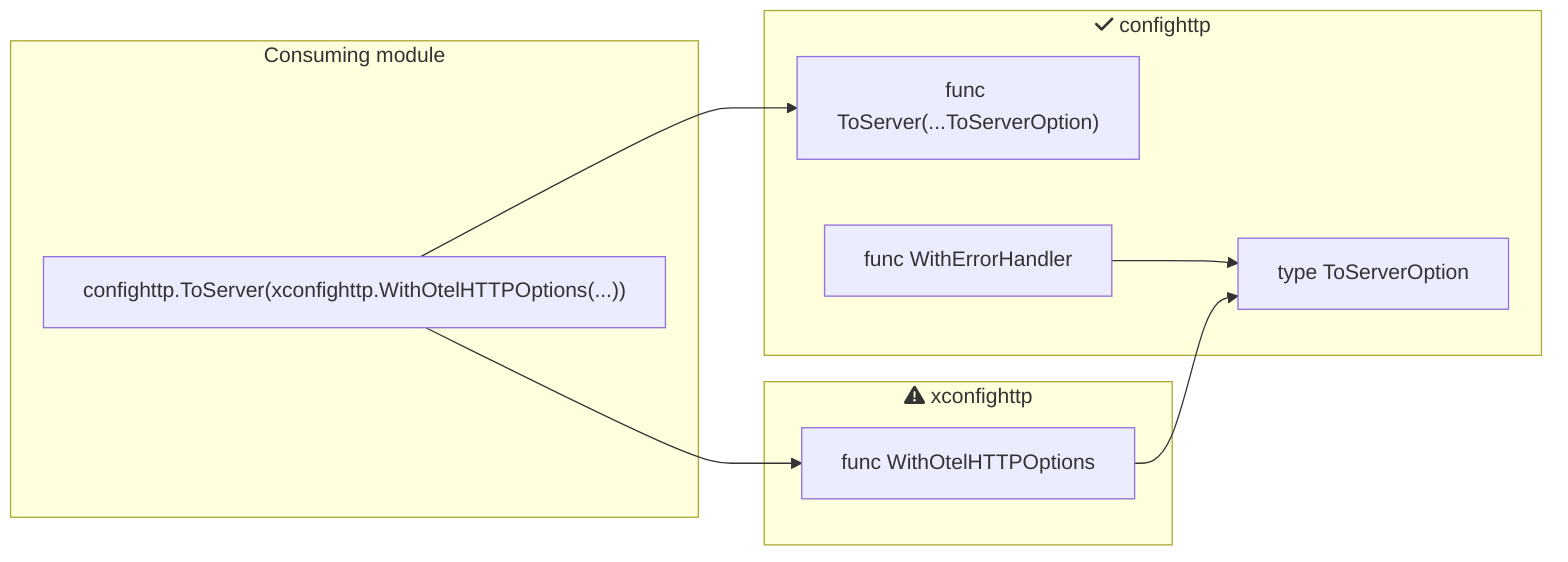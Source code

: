 flowchart LR
    subgraph consumer["Consuming module"]
        code["confighttp.ToServer(xconfighttp.WithOtelHTTPOptions(...))"]
    end

    code --> otelhttp
    code --> toserver

    subgraph xgomod["fa:fa-triangle-exclamation xconfighttp"]
        otelhttp["func WithOtelHTTPOptions"]

    end

    subgraph gomod["fa:fa-check confighttp"]
        toserver["func ToServer(...ToServerOption)"]
        error["func WithErrorHandler"]
        option["type ToServerOption"]

        error --> option
        otelhttp --> option
    end

class code,otelhttp,toserver,error,option box;